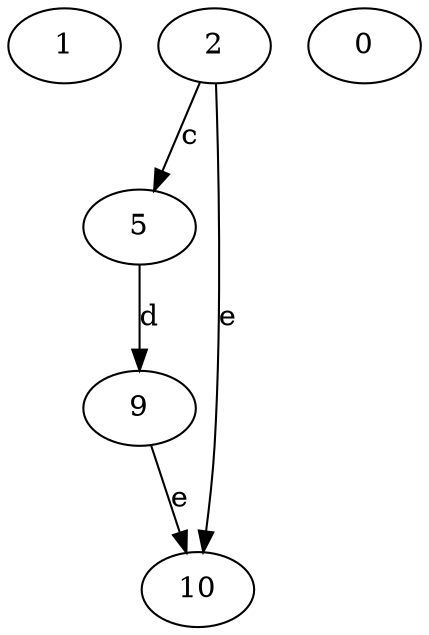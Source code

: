 strict digraph  {
1;
2;
0;
5;
9;
10;
2 -> 5  [label=c];
2 -> 10  [label=e];
5 -> 9  [label=d];
9 -> 10  [label=e];
}
